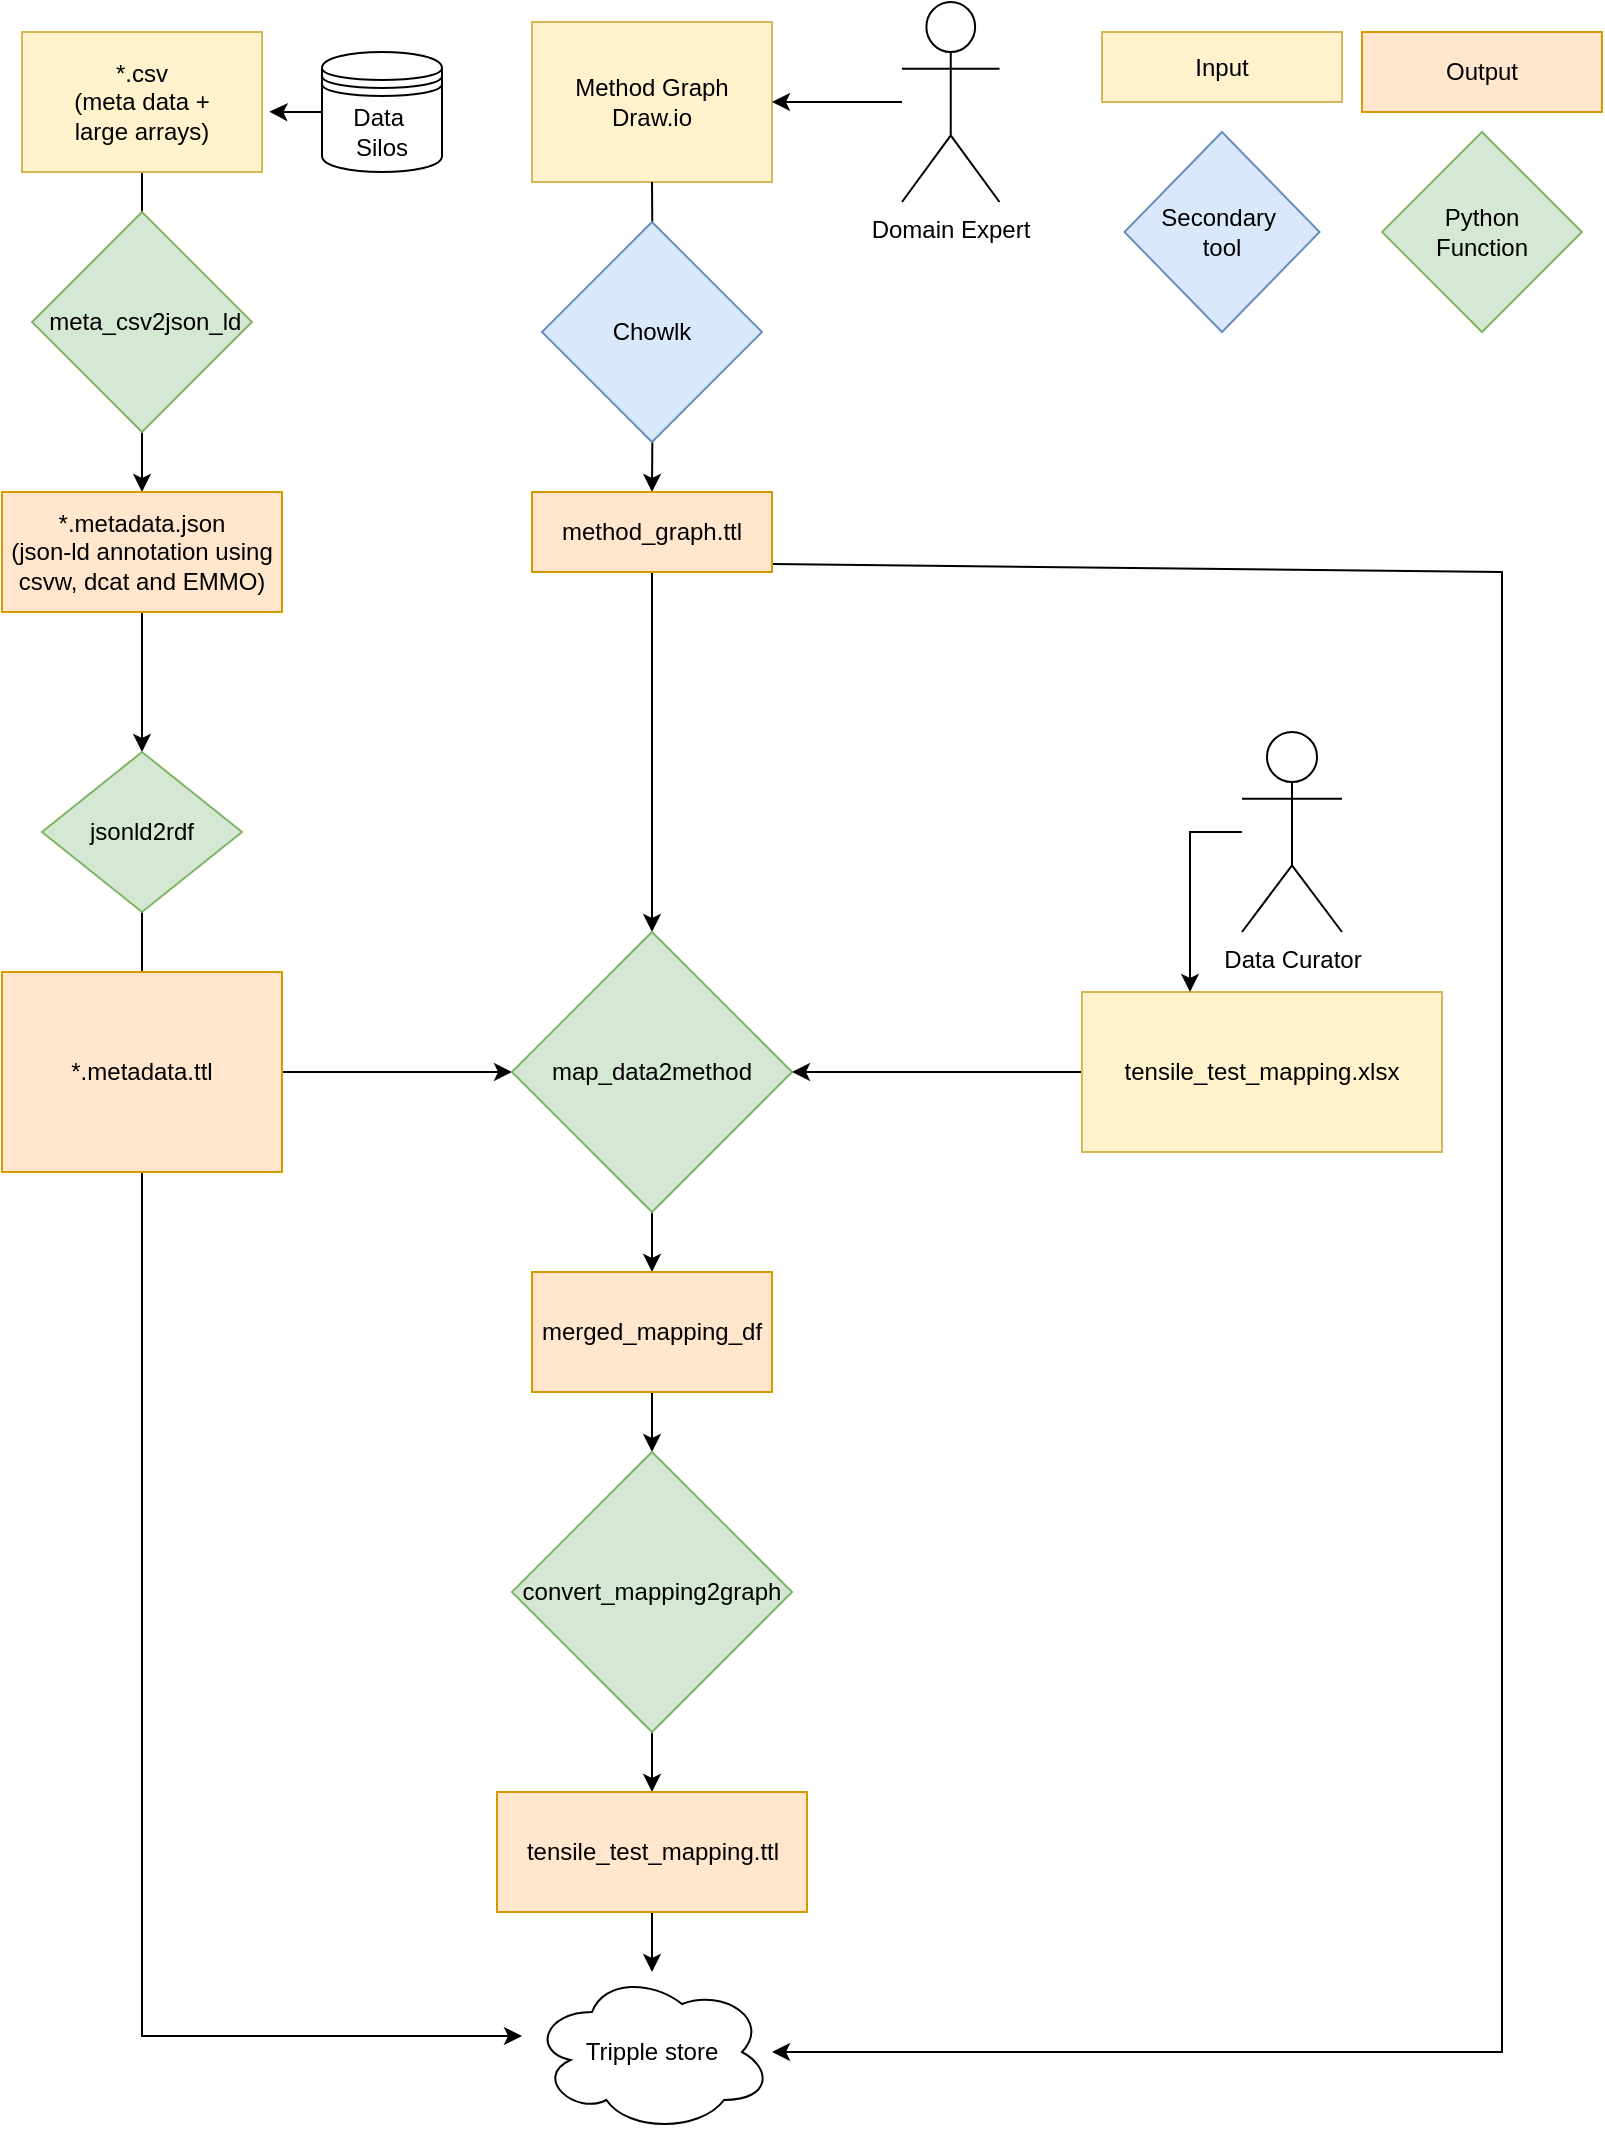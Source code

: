 <mxfile version="14.6.13" type="device"><diagram id="u4anLVQTIF0AEUFkqQeX" name="Page-1"><mxGraphModel dx="1355" dy="852" grid="1" gridSize="10" guides="1" tooltips="1" connect="1" arrows="1" fold="1" page="1" pageScale="1" pageWidth="850" pageHeight="1100" math="0" shadow="0"><root><mxCell id="0"/><mxCell id="1" parent="0"/><mxCell id="jyWhwDRH-m9xdt2un116-1" value="" style="edgeStyle=orthogonalEdgeStyle;rounded=0;orthogonalLoop=1;jettySize=auto;html=1;" parent="1" source="jyWhwDRH-m9xdt2un116-2" target="jyWhwDRH-m9xdt2un116-4" edge="1"><mxGeometry relative="1" as="geometry"/></mxCell><mxCell id="jyWhwDRH-m9xdt2un116-2" value="*.csv&lt;br&gt;(meta data +&lt;br&gt;large arrays)" style="rounded=0;whiteSpace=wrap;html=1;snapToPoint=1;points=[[0.1,0],[0.2,0],[0.3,0],[0.4,0],[0.5,0],[0.6,0],[0.7,0],[0.8,0],[0.9,0],[0,0.1],[0,0.3],[0,0.5],[0,0.7],[0,0.9],[0.1,1],[0.2,1],[0.3,1],[0.4,1],[0.5,1],[0.6,1],[0.7,1],[0.8,1],[0.9,1],[1,0.1],[1,0.3],[1,0.5],[1,0.7],[1,0.9]];fillColor=#fff2cc;strokeColor=#d6b656;" parent="1" vertex="1"><mxGeometry x="40" y="40" width="120" height="70" as="geometry"/></mxCell><mxCell id="jyWhwDRH-m9xdt2un116-3" style="edgeStyle=orthogonalEdgeStyle;rounded=0;orthogonalLoop=1;jettySize=auto;html=1;entryX=0.5;entryY=0;entryDx=0;entryDy=0;exitX=0.5;exitY=1;exitDx=0;exitDy=0;" parent="1" source="jyWhwDRH-m9xdt2un116-4" target="jyWhwDRH-m9xdt2un116-7" edge="1"><mxGeometry relative="1" as="geometry"><mxPoint x="100" y="360" as="sourcePoint"/></mxGeometry></mxCell><mxCell id="jyWhwDRH-m9xdt2un116-4" value="*.metadata.json&lt;br&gt;(json-ld annotation using csvw, dcat and EMMO)" style="rounded=0;whiteSpace=wrap;html=1;snapToPoint=1;points=[[0.1,0],[0.2,0],[0.3,0],[0.4,0],[0.5,0],[0.6,0],[0.7,0],[0.8,0],[0.9,0],[0,0.1],[0,0.3],[0,0.5],[0,0.7],[0,0.9],[0.1,1],[0.2,1],[0.3,1],[0.4,1],[0.5,1],[0.6,1],[0.7,1],[0.8,1],[0.9,1],[1,0.1],[1,0.3],[1,0.5],[1,0.7],[1,0.9]];fillColor=#ffe6cc;strokeColor=#d79b00;" parent="1" vertex="1"><mxGeometry x="30" y="270" width="140" height="60" as="geometry"/></mxCell><mxCell id="jyWhwDRH-m9xdt2un116-5" value="&amp;nbsp;meta_csv2json_ld" style="rhombus;whiteSpace=wrap;html=1;fillColor=#d5e8d4;strokeColor=#82b366;" parent="1" vertex="1"><mxGeometry x="45" y="130" width="110" height="110" as="geometry"/></mxCell><mxCell id="jyWhwDRH-m9xdt2un116-6" style="edgeStyle=orthogonalEdgeStyle;rounded=0;orthogonalLoop=1;jettySize=auto;html=1;entryX=0.5;entryY=0;entryDx=0;entryDy=0;" parent="1" source="jyWhwDRH-m9xdt2un116-7" edge="1"><mxGeometry relative="1" as="geometry"><mxPoint x="100" y="580" as="targetPoint"/></mxGeometry></mxCell><mxCell id="jyWhwDRH-m9xdt2un116-7" value="jsonld2rdf" style="rhombus;whiteSpace=wrap;html=1;fillColor=#d5e8d4;strokeColor=#82b366;" parent="1" vertex="1"><mxGeometry x="50" y="400" width="100" height="80" as="geometry"/></mxCell><mxCell id="jyWhwDRH-m9xdt2un116-20" value="Method Graph&lt;br&gt;Draw.io" style="rounded=0;whiteSpace=wrap;html=1;snapToPoint=1;points=[[0.1,0],[0.2,0],[0.3,0],[0.4,0],[0.5,0],[0.6,0],[0.7,0],[0.8,0],[0.9,0],[0,0.1],[0,0.3],[0,0.5],[0,0.7],[0,0.9],[0.1,1],[0.2,1],[0.3,1],[0.4,1],[0.5,1],[0.6,1],[0.7,1],[0.8,1],[0.9,1],[1,0.1],[1,0.3],[1,0.5],[1,0.7],[1,0.9]];fillColor=#fff2cc;strokeColor=#d6b656;" parent="1" vertex="1"><mxGeometry x="295" y="35" width="120" height="80" as="geometry"/></mxCell><mxCell id="HcfiDXdTYMXKyp-UrXPf-1" value="" style="edgeStyle=orthogonalEdgeStyle;rounded=0;orthogonalLoop=1;jettySize=auto;html=1;entryX=0.5;entryY=0;entryDx=0;entryDy=0;" parent="1" target="HcfiDXdTYMXKyp-UrXPf-3" edge="1"><mxGeometry relative="1" as="geometry"><mxPoint x="355" y="115" as="sourcePoint"/><mxPoint x="355" y="275" as="targetPoint"/></mxGeometry></mxCell><mxCell id="HcfiDXdTYMXKyp-UrXPf-2" value="Chowlk" style="rhombus;whiteSpace=wrap;html=1;fillColor=#dae8fc;strokeColor=#6c8ebf;" parent="1" vertex="1"><mxGeometry x="300" y="135" width="110" height="110" as="geometry"/></mxCell><mxCell id="HcfiDXdTYMXKyp-UrXPf-8" style="edgeStyle=orthogonalEdgeStyle;rounded=0;orthogonalLoop=1;jettySize=auto;html=1;" parent="1" source="HcfiDXdTYMXKyp-UrXPf-3" target="HcfiDXdTYMXKyp-UrXPf-5" edge="1"><mxGeometry relative="1" as="geometry"/></mxCell><mxCell id="HcfiDXdTYMXKyp-UrXPf-16" style="edgeStyle=orthogonalEdgeStyle;rounded=0;orthogonalLoop=1;jettySize=auto;html=1;" parent="1" source="HcfiDXdTYMXKyp-UrXPf-3" edge="1"><mxGeometry relative="1" as="geometry"><mxPoint x="415" y="1050" as="targetPoint"/><Array as="points"><mxPoint x="780" y="310"/><mxPoint x="780" y="1050"/><mxPoint x="415" y="1050"/></Array></mxGeometry></mxCell><mxCell id="HcfiDXdTYMXKyp-UrXPf-3" value="method_graph.ttl" style="rounded=0;whiteSpace=wrap;html=1;snapToPoint=1;points=[[0.1,0],[0.2,0],[0.3,0],[0.4,0],[0.5,0],[0.6,0],[0.7,0],[0.8,0],[0.9,0],[0,0.1],[0,0.3],[0,0.5],[0,0.7],[0,0.9],[0.1,1],[0.2,1],[0.3,1],[0.4,1],[0.5,1],[0.6,1],[0.7,1],[0.8,1],[0.9,1],[1,0.1],[1,0.3],[1,0.5],[1,0.7],[1,0.9]];fillColor=#ffe6cc;strokeColor=#d79b00;" parent="1" vertex="1"><mxGeometry x="295" y="270" width="120" height="40" as="geometry"/></mxCell><mxCell id="HcfiDXdTYMXKyp-UrXPf-7" style="edgeStyle=orthogonalEdgeStyle;rounded=0;orthogonalLoop=1;jettySize=auto;html=1;" parent="1" source="HcfiDXdTYMXKyp-UrXPf-4" target="HcfiDXdTYMXKyp-UrXPf-5" edge="1"><mxGeometry relative="1" as="geometry"/></mxCell><mxCell id="HcfiDXdTYMXKyp-UrXPf-34" style="edgeStyle=orthogonalEdgeStyle;rounded=0;orthogonalLoop=1;jettySize=auto;html=1;" parent="1" source="HcfiDXdTYMXKyp-UrXPf-4" edge="1"><mxGeometry relative="1" as="geometry"><mxPoint x="290" y="1042" as="targetPoint"/><Array as="points"><mxPoint x="100" y="1042"/></Array></mxGeometry></mxCell><mxCell id="HcfiDXdTYMXKyp-UrXPf-4" value="*.metadata.ttl" style="rounded=0;whiteSpace=wrap;html=1;snapToPoint=1;points=[[0.1,0],[0.2,0],[0.3,0],[0.4,0],[0.5,0],[0.6,0],[0.7,0],[0.8,0],[0.9,0],[0,0.1],[0,0.3],[0,0.5],[0,0.7],[0,0.9],[0.1,1],[0.2,1],[0.3,1],[0.4,1],[0.5,1],[0.6,1],[0.7,1],[0.8,1],[0.9,1],[1,0.1],[1,0.3],[1,0.5],[1,0.7],[1,0.9]];fillColor=#ffe6cc;strokeColor=#d79b00;" parent="1" vertex="1"><mxGeometry x="30" y="510" width="140" height="100" as="geometry"/></mxCell><mxCell id="HcfiDXdTYMXKyp-UrXPf-11" value="" style="edgeStyle=orthogonalEdgeStyle;rounded=0;orthogonalLoop=1;jettySize=auto;html=1;" parent="1" source="HcfiDXdTYMXKyp-UrXPf-5" target="HcfiDXdTYMXKyp-UrXPf-10" edge="1"><mxGeometry relative="1" as="geometry"/></mxCell><mxCell id="HcfiDXdTYMXKyp-UrXPf-5" value="map_data2method" style="rhombus;whiteSpace=wrap;html=1;fillColor=#d5e8d4;strokeColor=#82b366;" parent="1" vertex="1"><mxGeometry x="285" y="490" width="140" height="140" as="geometry"/></mxCell><mxCell id="HcfiDXdTYMXKyp-UrXPf-9" style="edgeStyle=orthogonalEdgeStyle;rounded=0;orthogonalLoop=1;jettySize=auto;html=1;entryX=1;entryY=0.5;entryDx=0;entryDy=0;" parent="1" source="HcfiDXdTYMXKyp-UrXPf-6" target="HcfiDXdTYMXKyp-UrXPf-5" edge="1"><mxGeometry relative="1" as="geometry"/></mxCell><mxCell id="HcfiDXdTYMXKyp-UrXPf-6" value="tensile_test_mapping.xlsx" style="rounded=0;whiteSpace=wrap;html=1;snapToPoint=1;points=[[0.1,0],[0.2,0],[0.3,0],[0.4,0],[0.5,0],[0.6,0],[0.7,0],[0.8,0],[0.9,0],[0,0.1],[0,0.3],[0,0.5],[0,0.7],[0,0.9],[0.1,1],[0.2,1],[0.3,1],[0.4,1],[0.5,1],[0.6,1],[0.7,1],[0.8,1],[0.9,1],[1,0.1],[1,0.3],[1,0.5],[1,0.7],[1,0.9]];fillColor=#fff2cc;strokeColor=#d6b656;" parent="1" vertex="1"><mxGeometry x="570" y="520" width="180" height="80" as="geometry"/></mxCell><mxCell id="HcfiDXdTYMXKyp-UrXPf-13" value="" style="edgeStyle=orthogonalEdgeStyle;rounded=0;orthogonalLoop=1;jettySize=auto;html=1;" parent="1" source="HcfiDXdTYMXKyp-UrXPf-10" target="HcfiDXdTYMXKyp-UrXPf-12" edge="1"><mxGeometry relative="1" as="geometry"/></mxCell><mxCell id="HcfiDXdTYMXKyp-UrXPf-10" value="merged_mapping_df" style="whiteSpace=wrap;html=1;fillColor=#ffe6cc;strokeColor=#d79b00;" parent="1" vertex="1"><mxGeometry x="295" y="660" width="120" height="60" as="geometry"/></mxCell><mxCell id="HcfiDXdTYMXKyp-UrXPf-15" value="" style="edgeStyle=orthogonalEdgeStyle;rounded=0;orthogonalLoop=1;jettySize=auto;html=1;" parent="1" source="HcfiDXdTYMXKyp-UrXPf-12" target="HcfiDXdTYMXKyp-UrXPf-14" edge="1"><mxGeometry relative="1" as="geometry"/></mxCell><mxCell id="HcfiDXdTYMXKyp-UrXPf-12" value="convert_mapping2graph" style="rhombus;whiteSpace=wrap;html=1;fillColor=#d5e8d4;strokeColor=#82b366;" parent="1" vertex="1"><mxGeometry x="285" y="750" width="140" height="140" as="geometry"/></mxCell><mxCell id="HcfiDXdTYMXKyp-UrXPf-17" style="edgeStyle=orthogonalEdgeStyle;rounded=0;orthogonalLoop=1;jettySize=auto;html=1;" parent="1" source="HcfiDXdTYMXKyp-UrXPf-14" edge="1"><mxGeometry relative="1" as="geometry"><mxPoint x="355" y="1010" as="targetPoint"/></mxGeometry></mxCell><mxCell id="HcfiDXdTYMXKyp-UrXPf-14" value="tensile_test_mapping.ttl" style="whiteSpace=wrap;html=1;fillColor=#ffe6cc;strokeColor=#d79b00;" parent="1" vertex="1"><mxGeometry x="277.5" y="920" width="155" height="60" as="geometry"/></mxCell><mxCell id="HcfiDXdTYMXKyp-UrXPf-19" value="Input" style="rounded=0;whiteSpace=wrap;html=1;snapToPoint=1;points=[[0.1,0],[0.2,0],[0.3,0],[0.4,0],[0.5,0],[0.6,0],[0.7,0],[0.8,0],[0.9,0],[0,0.1],[0,0.3],[0,0.5],[0,0.7],[0,0.9],[0.1,1],[0.2,1],[0.3,1],[0.4,1],[0.5,1],[0.6,1],[0.7,1],[0.8,1],[0.9,1],[1,0.1],[1,0.3],[1,0.5],[1,0.7],[1,0.9]];fillColor=#fff2cc;strokeColor=#d6b656;" parent="1" vertex="1"><mxGeometry x="580" y="40" width="120" height="35" as="geometry"/></mxCell><mxCell id="HcfiDXdTYMXKyp-UrXPf-20" value="Output" style="rounded=0;whiteSpace=wrap;html=1;snapToPoint=1;points=[[0.1,0],[0.2,0],[0.3,0],[0.4,0],[0.5,0],[0.6,0],[0.7,0],[0.8,0],[0.9,0],[0,0.1],[0,0.3],[0,0.5],[0,0.7],[0,0.9],[0.1,1],[0.2,1],[0.3,1],[0.4,1],[0.5,1],[0.6,1],[0.7,1],[0.8,1],[0.9,1],[1,0.1],[1,0.3],[1,0.5],[1,0.7],[1,0.9]];fillColor=#ffe6cc;strokeColor=#d79b00;" parent="1" vertex="1"><mxGeometry x="710" y="40" width="120" height="40" as="geometry"/></mxCell><mxCell id="HcfiDXdTYMXKyp-UrXPf-21" value="Secondary&amp;nbsp;&lt;br&gt;tool" style="rhombus;whiteSpace=wrap;html=1;fillColor=#dae8fc;strokeColor=#6c8ebf;" parent="1" vertex="1"><mxGeometry x="591.25" y="90" width="97.5" height="100" as="geometry"/></mxCell><mxCell id="HcfiDXdTYMXKyp-UrXPf-22" value="Python&lt;br&gt;Function" style="rhombus;whiteSpace=wrap;html=1;fillColor=#d5e8d4;strokeColor=#82b366;" parent="1" vertex="1"><mxGeometry x="720" y="90" width="100" height="100" as="geometry"/></mxCell><mxCell id="HcfiDXdTYMXKyp-UrXPf-27" style="edgeStyle=orthogonalEdgeStyle;rounded=0;orthogonalLoop=1;jettySize=auto;html=1;entryX=0.3;entryY=0;entryDx=0;entryDy=0;" parent="1" source="HcfiDXdTYMXKyp-UrXPf-23" target="HcfiDXdTYMXKyp-UrXPf-6" edge="1"><mxGeometry relative="1" as="geometry"><Array as="points"><mxPoint x="624" y="440"/></Array></mxGeometry></mxCell><mxCell id="HcfiDXdTYMXKyp-UrXPf-23" value="Data Curator" style="shape=umlActor;verticalLabelPosition=bottom;verticalAlign=top;html=1;outlineConnect=0;" parent="1" vertex="1"><mxGeometry x="650" y="390" width="50" height="100" as="geometry"/></mxCell><mxCell id="HcfiDXdTYMXKyp-UrXPf-28" style="edgeStyle=orthogonalEdgeStyle;rounded=0;orthogonalLoop=1;jettySize=auto;html=1;entryX=1;entryY=0.5;entryDx=0;entryDy=0;" parent="1" source="HcfiDXdTYMXKyp-UrXPf-26" target="jyWhwDRH-m9xdt2un116-20" edge="1"><mxGeometry relative="1" as="geometry"/></mxCell><mxCell id="HcfiDXdTYMXKyp-UrXPf-26" value="Domain Expert" style="shape=umlActor;verticalLabelPosition=bottom;verticalAlign=top;html=1;outlineConnect=0;" parent="1" vertex="1"><mxGeometry x="480" y="25" width="48.75" height="100" as="geometry"/></mxCell><mxCell id="HcfiDXdTYMXKyp-UrXPf-32" style="edgeStyle=orthogonalEdgeStyle;rounded=0;orthogonalLoop=1;jettySize=auto;html=1;entryX=1.031;entryY=0.569;entryDx=0;entryDy=0;entryPerimeter=0;" parent="1" source="HcfiDXdTYMXKyp-UrXPf-31" target="jyWhwDRH-m9xdt2un116-2" edge="1"><mxGeometry relative="1" as="geometry"/></mxCell><mxCell id="HcfiDXdTYMXKyp-UrXPf-31" value="Data&amp;nbsp;&lt;br&gt;Silos" style="shape=datastore;whiteSpace=wrap;html=1;" parent="1" vertex="1"><mxGeometry x="190" y="50" width="60" height="60" as="geometry"/></mxCell><mxCell id="HcfiDXdTYMXKyp-UrXPf-33" value="&lt;span&gt;Tripple store&lt;/span&gt;" style="ellipse;shape=cloud;whiteSpace=wrap;html=1;" parent="1" vertex="1"><mxGeometry x="295" y="1010" width="120" height="80" as="geometry"/></mxCell></root></mxGraphModel></diagram></mxfile>
